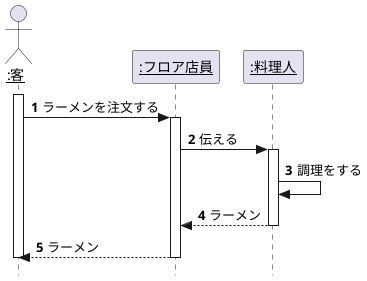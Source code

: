 @startuml 演習4-1
hide footbox
autonumber
' 厳密なUMLに準拠する
skinparam style strictuml
actor "<u>:客</u>" as cumstmer
participant "<u>:フロア店員</u>" as clerk
participant "<u>:料理人</u>" as cook

activate cumstmer
    cumstmer -> clerk: ラーメンを注文する
    activate clerk
        clerk -> cook: 伝える
        activate cook
        cook -> cook: 調理をする
         clerk <-- cook: ラーメン
        deactivate cook
            cumstmer <-- clerk: ラーメン
    deactivate clerk
deactivate cumstmer

@enduml